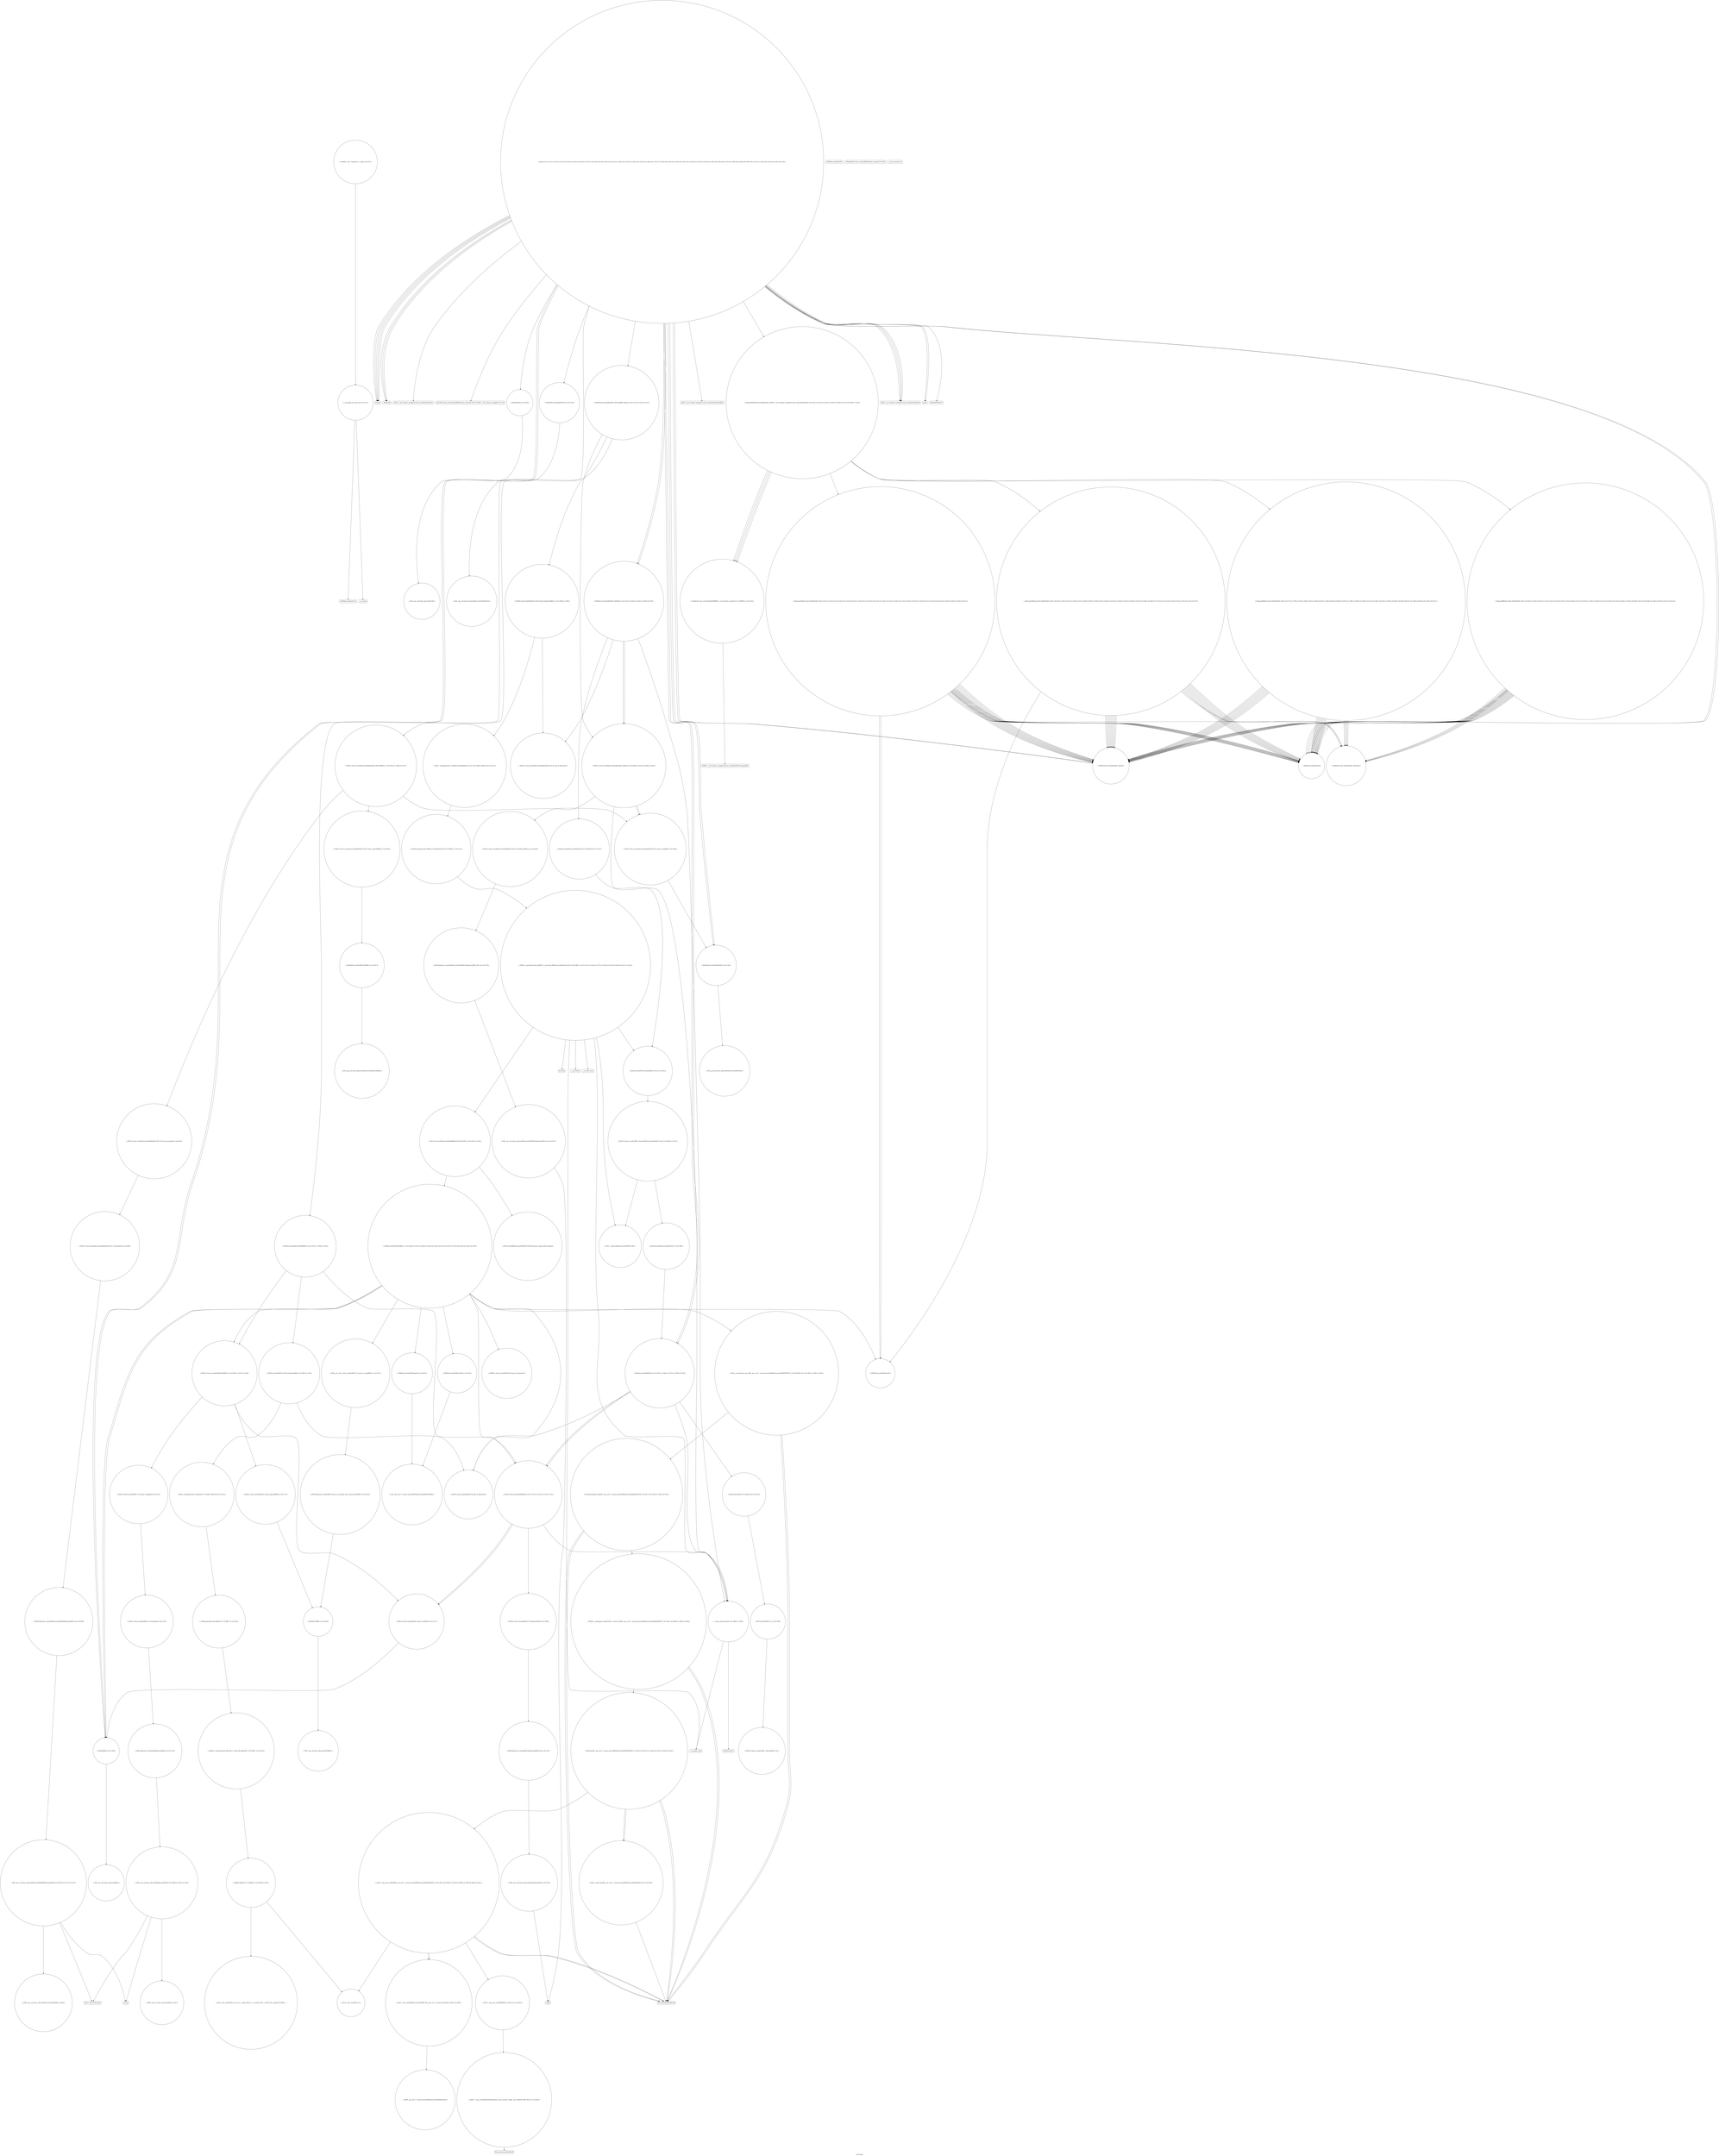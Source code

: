 digraph "Call Graph" {
	label="Call Graph";

	Node0x55fe75d66690 [shape=record,shape=circle,label="{__cxx_global_var_init|{<s0>1|<s1>2}}"];
	Node0x55fe75d66690:s0 -> Node0x55fe75d66710[color=black];
	Node0x55fe75d66690:s1 -> Node0x55fe760074f0[color=black];
	Node0x55fe7600b090 [shape=record,shape=circle,label="{_ZSt7forwardIRKSt6vectorIiSaIiEEEOT_RNSt16remove_referenceIS5_E4typeE}"];
	Node0x55fe760076f0 [shape=record,shape=circle,label="{_ZNKSt6vectorIiSaIiEE4sizeEv}"];
	Node0x55fe76008bf0 [shape=record,shape=circle,label="{_ZNSt16allocator_traitsISaIiEE37select_on_container_copy_constructionERKS0_|{<s0>243}}"];
	Node0x55fe76008bf0:s0 -> Node0x55fe76008c70[color=black];
	Node0x55fe76007a70 [shape=record,shape=circle,label="{main|{<s0>111|<s1>112|<s2>113|<s3>114|<s4>115|<s5>116|<s6>117|<s7>118|<s8>119|<s9>120|<s10>121|<s11>122|<s12>123|<s13>124|<s14>125|<s15>126|<s16>127|<s17>128|<s18>129|<s19>130|<s20>131|<s21>132|<s22>133|<s23>134|<s24>135|<s25>136|<s26>137|<s27>138|<s28>139|<s29>140|<s30>141|<s31>142|<s32>143|<s33>144|<s34>145}}"];
	Node0x55fe76007a70:s0 -> Node0x55fe76007af0[color=black];
	Node0x55fe76007a70:s1 -> Node0x55fe76007af0[color=black];
	Node0x55fe76007a70:s2 -> Node0x55fe76007af0[color=black];
	Node0x55fe76007a70:s3 -> Node0x55fe76007af0[color=black];
	Node0x55fe76007a70:s4 -> Node0x55fe76007af0[color=black];
	Node0x55fe76007a70:s5 -> Node0x55fe76007b70[color=black];
	Node0x55fe76007a70:s6 -> Node0x55fe76007bf0[color=black];
	Node0x55fe76007a70:s7 -> Node0x55fe76007b70[color=black];
	Node0x55fe76007a70:s8 -> Node0x55fe76007c70[color=black];
	Node0x55fe76007a70:s9 -> Node0x55fe76007d70[color=black];
	Node0x55fe76007a70:s10 -> Node0x55fe76007df0[color=black];
	Node0x55fe76007a70:s11 -> Node0x55fe76007e70[color=black];
	Node0x55fe76007a70:s12 -> Node0x55fe76007ef0[color=black];
	Node0x55fe76007a70:s13 -> Node0x55fe76007f70[color=black];
	Node0x55fe76007a70:s14 -> Node0x55fe76007ff0[color=black];
	Node0x55fe76007a70:s15 -> Node0x55fe76008070[color=black];
	Node0x55fe76007a70:s16 -> Node0x55fe76007670[color=black];
	Node0x55fe76007a70:s17 -> Node0x55fe76007770[color=black];
	Node0x55fe76007a70:s18 -> Node0x55fe76007b70[color=black];
	Node0x55fe76007a70:s19 -> Node0x55fe76007f70[color=black];
	Node0x55fe76007a70:s20 -> Node0x55fe76007ff0[color=black];
	Node0x55fe76007a70:s21 -> Node0x55fe76008070[color=black];
	Node0x55fe76007a70:s22 -> Node0x55fe760080f0[color=black];
	Node0x55fe76007a70:s23 -> Node0x55fe76007970[color=black];
	Node0x55fe76007a70:s24 -> Node0x55fe76008170[color=black];
	Node0x55fe76007a70:s25 -> Node0x55fe760081f0[color=black];
	Node0x55fe76007a70:s26 -> Node0x55fe76007670[color=black];
	Node0x55fe76007a70:s27 -> Node0x55fe76007770[color=black];
	Node0x55fe76007a70:s28 -> Node0x55fe760081f0[color=black];
	Node0x55fe76007a70:s29 -> Node0x55fe76008170[color=black];
	Node0x55fe76007a70:s30 -> Node0x55fe76008270[color=black];
	Node0x55fe76007a70:s31 -> Node0x55fe76008370[color=black];
	Node0x55fe76007a70:s32 -> Node0x55fe76008170[color=black];
	Node0x55fe76007a70:s33 -> Node0x55fe76008370[color=black];
	Node0x55fe76007a70:s34 -> Node0x55fe76008170[color=black];
	Node0x55fe76008f70 [shape=record,shape=circle,label="{_ZSt12__miter_baseIN9__gnu_cxx17__normal_iteratorIPKiSt6vectorIiSaIiEEEEET_S8_|{<s0>262}}"];
	Node0x55fe76008f70:s0 -> Node0x55fe76008d70[color=black];
	Node0x55fe76007df0 [shape=record,shape=circle,label="{_ZNSt6vectorIiSaIiEEC2EmRKiRKS0_|{<s0>147|<s1>148|<s2>149}}"];
	Node0x55fe76007df0:s0 -> Node0x55fe76008570[color=black];
	Node0x55fe76007df0:s1 -> Node0x55fe760085f0[color=black];
	Node0x55fe76007df0:s2 -> Node0x55fe76008670[color=black];
	Node0x55fe760092f0 [shape=record,shape=circle,label="{_ZNSt12_Destroy_auxILb0EE9__destroyIPSt6vectorIiSaIiEEEEvT_S6_|{<s0>266|<s1>267}}"];
	Node0x55fe760092f0:s0 -> Node0x55fe7600ae10[color=black];
	Node0x55fe760092f0:s1 -> Node0x55fe76009370[color=black];
	Node0x55fe76008170 [shape=record,shape=Mrecord,label="{_ZNSt7__cxx1112basic_stringIcSt11char_traitsIcESaIcEED1Ev}"];
	Node0x55fe760084f0 [shape=record,shape=circle,label="{_ZN9__gnu_cxx13new_allocatorIiED2Ev}"];
	Node0x55fe76008870 [shape=record,shape=circle,label="{_ZN9__gnu_cxx13new_allocatorIiEC2ERKS1_}"];
	Node0x55fe76009c10 [shape=record,shape=circle,label="{_ZSt24__uninitialized_fill_n_aIPimiiET_S1_T0_RKT1_RSaIT2_E|{<s0>183}}"];
	Node0x55fe76009c10:s0 -> Node0x55fe76009d10[color=black];
	Node0x55fe76009f90 [shape=record,shape=circle,label="{_ZNSt12_Vector_baseIiSaIiEE13_M_deallocateEPim|{<s0>188}}"];
	Node0x55fe76009f90:s0 -> Node0x55fe7600a190[color=black];
	Node0x55fe7600a310 [shape=record,shape=circle,label="{_ZSt8_DestroyIPiiEvT_S1_RSaIT0_E|{<s0>193}}"];
	Node0x55fe7600a310:s0 -> Node0x55fe7600a390[color=black];
	Node0x55fe7600a690 [shape=record,shape=circle,label="{_ZNSt12_Vector_baseISt6vectorIiSaIiEESaIS2_EED2Ev|{<s0>200|<s1>201|<s2>202|<s3>203}}"];
	Node0x55fe7600a690:s0 -> Node0x55fe760093f0[color=black];
	Node0x55fe7600a690:s1 -> Node0x55fe7600a810[color=black];
	Node0x55fe7600a690:s2 -> Node0x55fe7600a810[color=black];
	Node0x55fe7600a690:s3 -> Node0x55fe7600a010[color=black];
	Node0x55fe7600aa10 [shape=record,shape=circle,label="{_ZNSt16allocator_traitsISaISt6vectorIiSaIiEEEE8allocateERS3_m|{<s0>209}}"];
	Node0x55fe7600aa10:s0 -> Node0x55fe7600aa90[color=black];
	Node0x55fe7600ad90 [shape=record,shape=circle,label="{_ZSt10_ConstructISt6vectorIiSaIiEEJRKS2_EEvPT_DpOT0_|{<s0>223|<s1>224}}"];
	Node0x55fe7600ad90:s0 -> Node0x55fe7600b090[color=black];
	Node0x55fe7600ad90:s1 -> Node0x55fe7600b110[color=black];
	Node0x55fe75d66710 [shape=record,shape=Mrecord,label="{_ZNSt8ios_base4InitC1Ev}"];
	Node0x55fe7600b110 [shape=record,shape=circle,label="{_ZNSt6vectorIiSaIiEEC2ERKS1_|{<s0>226|<s1>227|<s2>228|<s3>229|<s4>230|<s5>231|<s6>232|<s7>233|<s8>234|<s9>235|<s10>236}}"];
	Node0x55fe7600b110:s0 -> Node0x55fe760076f0[color=black];
	Node0x55fe7600b110:s1 -> Node0x55fe7600b210[color=black];
	Node0x55fe7600b110:s2 -> Node0x55fe7600b190[color=black];
	Node0x55fe7600b110:s3 -> Node0x55fe76008570[color=black];
	Node0x55fe7600b110:s4 -> Node0x55fe76008070[color=black];
	Node0x55fe7600b110:s5 -> Node0x55fe7600b310[color=black];
	Node0x55fe7600b110:s6 -> Node0x55fe76008b70[color=black];
	Node0x55fe7600b110:s7 -> Node0x55fe76009c90[color=black];
	Node0x55fe7600b110:s8 -> Node0x55fe7600b290[color=black];
	Node0x55fe7600b110:s9 -> Node0x55fe76008070[color=black];
	Node0x55fe7600b110:s10 -> Node0x55fe76008670[color=black];
	Node0x55fe76007770 [shape=record,shape=circle,label="{_ZNSt6vectorIiSaIiEEixEm}"];
	Node0x55fe76008c70 [shape=record,shape=circle,label="{_ZNSaIiEC2ERKS_|{<s0>244}}"];
	Node0x55fe76008c70:s0 -> Node0x55fe76008870[color=black];
	Node0x55fe76007af0 [shape=record,shape=Mrecord,label="{freopen}"];
	Node0x55fe76008ff0 [shape=record,shape=circle,label="{_ZSt13__copy_move_aILb0EPKiPiET1_T0_S4_S3_|{<s0>263}}"];
	Node0x55fe76008ff0:s0 -> Node0x55fe760090f0[color=black];
	Node0x55fe76007e70 [shape=record,shape=circle,label="{_ZNSaISt6vectorIiSaIiEEEC2Ev|{<s0>150}}"];
	Node0x55fe76007e70:s0 -> Node0x55fe7600a490[color=black];
	Node0x55fe76009370 [shape=record,shape=circle,label="{_ZSt8_DestroyISt6vectorIiSaIiEEEvPT_|{<s0>268}}"];
	Node0x55fe76009370:s0 -> Node0x55fe76007ff0[color=black];
	Node0x55fe760081f0 [shape=record,shape=Mrecord,label="{printf}"];
	Node0x55fe76008570 [shape=record,shape=circle,label="{_ZNSt12_Vector_baseIiSaIiEEC2EmRKS0_|{<s0>166|<s1>167|<s2>168}}"];
	Node0x55fe76008570:s0 -> Node0x55fe760086f0[color=black];
	Node0x55fe76008570:s1 -> Node0x55fe76008770[color=black];
	Node0x55fe76008570:s2 -> Node0x55fe760087f0[color=black];
	Node0x55fe760088f0 [shape=record,shape=circle,label="{_ZNSt12_Vector_baseIiSaIiEE11_M_allocateEm|{<s0>178}}"];
	Node0x55fe760088f0:s0 -> Node0x55fe76008970[color=black];
	Node0x55fe76009c90 [shape=record,shape=circle,label="{_ZNSt12_Vector_baseIiSaIiEE19_M_get_Tp_allocatorEv}"];
	Node0x55fe7600a010 [shape=record,shape=circle,label="{__clang_call_terminate|{<s0>189|<s1>190}}"];
	Node0x55fe7600a010:s0 -> Node0x55fe7600a090[color=black];
	Node0x55fe7600a010:s1 -> Node0x55fe7600a110[color=black];
	Node0x55fe7600a390 [shape=record,shape=circle,label="{_ZSt8_DestroyIPiEvT_S1_|{<s0>194}}"];
	Node0x55fe7600a390:s0 -> Node0x55fe7600a410[color=black];
	Node0x55fe7600a710 [shape=record,shape=circle,label="{_ZNSt12_Vector_baseISt6vectorIiSaIiEESaIS2_EE12_Vector_implC2ERKS3_|{<s0>204}}"];
	Node0x55fe7600a710:s0 -> Node0x55fe7600a890[color=black];
	Node0x55fe7600aa90 [shape=record,shape=circle,label="{_ZN9__gnu_cxx13new_allocatorISt6vectorIiSaIiEEE8allocateEmPKv|{<s0>210|<s1>211|<s2>212}}"];
	Node0x55fe7600aa90:s0 -> Node0x55fe7600ab10[color=black];
	Node0x55fe7600aa90:s1 -> Node0x55fe76008af0[color=black];
	Node0x55fe7600aa90:s2 -> Node0x55fe76009b90[color=black];
	Node0x55fe7600ae10 [shape=record,shape=circle,label="{_ZSt11__addressofISt6vectorIiSaIiEEEPT_RS3_}"];
	Node0x55fe76007470 [shape=record,shape=Mrecord,label="{_ZNSt8ios_base4InitD1Ev}"];
	Node0x55fe7600b190 [shape=record,shape=circle,label="{_ZN9__gnu_cxx14__alloc_traitsISaIiEE17_S_select_on_copyERKS1_|{<s0>237}}"];
	Node0x55fe7600b190:s0 -> Node0x55fe76008bf0[color=black];
	Node0x55fe760077f0 [shape=record,shape=circle,label="{_Z6mergeRRSt6vectorIS_IiSaIiEESaIS1_EE|{<s0>28|<s1>29|<s2>30|<s3>31|<s4>32|<s5>33|<s6>34|<s7>35|<s8>36|<s9>37|<s10>38|<s11>39|<s12>40|<s13>41|<s14>42|<s15>43|<s16>44|<s17>45|<s18>46|<s19>47|<s20>48|<s21>49|<s22>50|<s23>51|<s24>52}}"];
	Node0x55fe760077f0:s0 -> Node0x55fe760075f0[color=black];
	Node0x55fe760077f0:s1 -> Node0x55fe760075f0[color=black];
	Node0x55fe760077f0:s2 -> Node0x55fe760075f0[color=black];
	Node0x55fe760077f0:s3 -> Node0x55fe76007670[color=black];
	Node0x55fe760077f0:s4 -> Node0x55fe76007770[color=black];
	Node0x55fe760077f0:s5 -> Node0x55fe76007670[color=black];
	Node0x55fe760077f0:s6 -> Node0x55fe76007770[color=black];
	Node0x55fe760077f0:s7 -> Node0x55fe76007670[color=black];
	Node0x55fe760077f0:s8 -> Node0x55fe76007770[color=black];
	Node0x55fe760077f0:s9 -> Node0x55fe760075f0[color=black];
	Node0x55fe760077f0:s10 -> Node0x55fe760075f0[color=black];
	Node0x55fe760077f0:s11 -> Node0x55fe76007670[color=black];
	Node0x55fe760077f0:s12 -> Node0x55fe76007770[color=black];
	Node0x55fe760077f0:s13 -> Node0x55fe76007670[color=black];
	Node0x55fe760077f0:s14 -> Node0x55fe76007770[color=black];
	Node0x55fe760077f0:s15 -> Node0x55fe76007670[color=black];
	Node0x55fe760077f0:s16 -> Node0x55fe76007770[color=black];
	Node0x55fe760077f0:s17 -> Node0x55fe76007670[color=black];
	Node0x55fe760077f0:s18 -> Node0x55fe76007770[color=black];
	Node0x55fe760077f0:s19 -> Node0x55fe76007670[color=black];
	Node0x55fe760077f0:s20 -> Node0x55fe76007770[color=black];
	Node0x55fe760077f0:s21 -> Node0x55fe76007670[color=black];
	Node0x55fe760077f0:s22 -> Node0x55fe76007770[color=black];
	Node0x55fe760077f0:s23 -> Node0x55fe76007670[color=black];
	Node0x55fe760077f0:s24 -> Node0x55fe76007770[color=black];
	Node0x55fe76008cf0 [shape=record,shape=circle,label="{_ZSt18uninitialized_copyIN9__gnu_cxx17__normal_iteratorIPKiSt6vectorIiSaIiEEEEPiET0_T_SA_S9_|{<s0>245|<s1>246|<s2>247}}"];
	Node0x55fe76008cf0:s0 -> Node0x55fe76008d70[color=black];
	Node0x55fe76008cf0:s1 -> Node0x55fe76008d70[color=black];
	Node0x55fe76008cf0:s2 -> Node0x55fe76008df0[color=black];
	Node0x55fe76007b70 [shape=record,shape=Mrecord,label="{_ZNSirsERi}"];
	Node0x55fe76009070 [shape=record,shape=circle,label="{_ZSt12__niter_baseIPKiSt6vectorIiSaIiEEET_N9__gnu_cxx17__normal_iteratorIS5_T0_EE|{<s0>264}}"];
	Node0x55fe76009070:s0 -> Node0x55fe760091f0[color=black];
	Node0x55fe76007ef0 [shape=record,shape=circle,label="{_ZNSt6vectorIS_IiSaIiEESaIS1_EEC2EmRKS1_RKS2_|{<s0>151|<s1>152|<s2>153}}"];
	Node0x55fe76007ef0:s0 -> Node0x55fe7600a590[color=black];
	Node0x55fe76007ef0:s1 -> Node0x55fe7600a610[color=black];
	Node0x55fe76007ef0:s2 -> Node0x55fe7600a690[color=black];
	Node0x55fe760093f0 [shape=record,shape=circle,label="{_ZNSt12_Vector_baseISt6vectorIiSaIiEESaIS2_EE13_M_deallocateEPS2_m|{<s0>269}}"];
	Node0x55fe760093f0:s0 -> Node0x55fe76009470[color=black];
	Node0x55fe76008270 [shape=record,shape=Mrecord,label="{_ZNSolsEPFRSoS_E}"];
	Node0x55fe760085f0 [shape=record,shape=circle,label="{_ZNSt6vectorIiSaIiEE18_M_fill_initializeEmRKi|{<s0>169|<s1>170}}"];
	Node0x55fe760085f0:s0 -> Node0x55fe76009c90[color=black];
	Node0x55fe760085f0:s1 -> Node0x55fe76009c10[color=black];
	Node0x55fe76008970 [shape=record,shape=circle,label="{_ZNSt16allocator_traitsISaIiEE8allocateERS0_m|{<s0>179}}"];
	Node0x55fe76008970:s0 -> Node0x55fe760089f0[color=black];
	Node0x55fe76009d10 [shape=record,shape=circle,label="{_ZSt20uninitialized_fill_nIPimiET_S1_T0_RKT1_|{<s0>184}}"];
	Node0x55fe76009d10:s0 -> Node0x55fe76009d90[color=black];
	Node0x55fe7600a090 [shape=record,shape=Mrecord,label="{__cxa_begin_catch}"];
	Node0x55fe7600a410 [shape=record,shape=circle,label="{_ZNSt12_Destroy_auxILb1EE9__destroyIPiEEvT_S3_}"];
	Node0x55fe7600a790 [shape=record,shape=circle,label="{_ZNSt12_Vector_baseISt6vectorIiSaIiEESaIS2_EE17_M_create_storageEm|{<s0>205}}"];
	Node0x55fe7600a790:s0 -> Node0x55fe7600a990[color=black];
	Node0x55fe7600ab10 [shape=record,shape=circle,label="{_ZNK9__gnu_cxx13new_allocatorISt6vectorIiSaIiEEE8max_sizeEv}"];
	Node0x55fe7600ae90 [shape=record,shape=circle,label="{_ZSt8_DestroyIPSt6vectorIiSaIiEEEvT_S4_|{<s0>225}}"];
	Node0x55fe7600ae90:s0 -> Node0x55fe760092f0[color=black];
	Node0x55fe760074f0 [shape=record,shape=Mrecord,label="{__cxa_atexit}"];
	Node0x55fe7600b210 [shape=record,shape=circle,label="{_ZNKSt12_Vector_baseIiSaIiEE19_M_get_Tp_allocatorEv}"];
	Node0x55fe76007870 [shape=record,shape=circle,label="{_Z6mergeURSt6vectorIS_IiSaIiEESaIS1_EE|{<s0>53|<s1>54|<s2>55|<s3>56|<s4>57|<s5>58|<s6>59|<s7>60|<s8>61|<s9>62|<s10>63|<s11>64|<s12>65|<s13>66|<s14>67|<s15>68|<s16>69|<s17>70|<s18>71|<s19>72|<s20>73|<s21>74|<s22>75|<s23>76}}"];
	Node0x55fe76007870:s0 -> Node0x55fe760075f0[color=black];
	Node0x55fe76007870:s1 -> Node0x55fe760075f0[color=black];
	Node0x55fe76007870:s2 -> Node0x55fe76007670[color=black];
	Node0x55fe76007870:s3 -> Node0x55fe76007770[color=black];
	Node0x55fe76007870:s4 -> Node0x55fe76007670[color=black];
	Node0x55fe76007870:s5 -> Node0x55fe76007770[color=black];
	Node0x55fe76007870:s6 -> Node0x55fe76007670[color=black];
	Node0x55fe76007870:s7 -> Node0x55fe76007770[color=black];
	Node0x55fe76007870:s8 -> Node0x55fe76007670[color=black];
	Node0x55fe76007870:s9 -> Node0x55fe76007770[color=black];
	Node0x55fe76007870:s10 -> Node0x55fe76007670[color=black];
	Node0x55fe76007870:s11 -> Node0x55fe76007770[color=black];
	Node0x55fe76007870:s12 -> Node0x55fe76007670[color=black];
	Node0x55fe76007870:s13 -> Node0x55fe76007770[color=black];
	Node0x55fe76007870:s14 -> Node0x55fe76007670[color=black];
	Node0x55fe76007870:s15 -> Node0x55fe76007770[color=black];
	Node0x55fe76007870:s16 -> Node0x55fe76007670[color=black];
	Node0x55fe76007870:s17 -> Node0x55fe76007770[color=black];
	Node0x55fe76007870:s18 -> Node0x55fe76007670[color=black];
	Node0x55fe76007870:s19 -> Node0x55fe76007770[color=black];
	Node0x55fe76007870:s20 -> Node0x55fe76007670[color=black];
	Node0x55fe76007870:s21 -> Node0x55fe760076f0[color=black];
	Node0x55fe76007870:s22 -> Node0x55fe76007670[color=black];
	Node0x55fe76007870:s23 -> Node0x55fe76007770[color=black];
	Node0x55fe76008d70 [shape=record,shape=Mrecord,label="{llvm.memcpy.p0i8.p0i8.i64}"];
	Node0x55fe76007bf0 [shape=record,shape=Mrecord,label="{_ZNSt7__cxx1112basic_stringIcSt11char_traitsIcESaIcEEC1Ev}"];
	Node0x55fe760090f0 [shape=record,shape=circle,label="{_ZNSt11__copy_moveILb0ELb1ESt26random_access_iterator_tagE8__copy_mIiEEPT_PKS3_S6_S4_|{<s0>265}}"];
	Node0x55fe760090f0:s0 -> Node0x55fe76009170[color=black];
	Node0x55fe76007f70 [shape=record,shape=circle,label="{_ZNSaISt6vectorIiSaIiEEED2Ev|{<s0>154}}"];
	Node0x55fe76007f70:s0 -> Node0x55fe7600a510[color=black];
	Node0x55fe76009470 [shape=record,shape=circle,label="{_ZNSt16allocator_traitsISaISt6vectorIiSaIiEEEE10deallocateERS3_PS2_m|{<s0>270}}"];
	Node0x55fe76009470:s0 -> Node0x55fe760094f0[color=black];
	Node0x55fe760082f0 [shape=record,shape=Mrecord,label="{_ZSt4endlIcSt11char_traitsIcEERSt13basic_ostreamIT_T0_ES6_}"];
	Node0x55fe76008670 [shape=record,shape=circle,label="{_ZNSt12_Vector_baseIiSaIiEED2Ev|{<s0>171|<s1>172|<s2>173|<s3>174}}"];
	Node0x55fe76008670:s0 -> Node0x55fe76009f90[color=black];
	Node0x55fe76008670:s1 -> Node0x55fe760087f0[color=black];
	Node0x55fe76008670:s2 -> Node0x55fe760087f0[color=black];
	Node0x55fe76008670:s3 -> Node0x55fe7600a010[color=black];
	Node0x55fe760089f0 [shape=record,shape=circle,label="{_ZN9__gnu_cxx13new_allocatorIiE8allocateEmPKv|{<s0>180|<s1>181|<s2>182}}"];
	Node0x55fe760089f0:s0 -> Node0x55fe76008a70[color=black];
	Node0x55fe760089f0:s1 -> Node0x55fe76008af0[color=black];
	Node0x55fe760089f0:s2 -> Node0x55fe76009b90[color=black];
	Node0x55fe76009d90 [shape=record,shape=circle,label="{_ZNSt22__uninitialized_fill_nILb1EE15__uninit_fill_nIPimiEET_S3_T0_RKT1_|{<s0>185}}"];
	Node0x55fe76009d90:s0 -> Node0x55fe76009e10[color=black];
	Node0x55fe7600a110 [shape=record,shape=Mrecord,label="{_ZSt9terminatev}"];
	Node0x55fe7600a490 [shape=record,shape=circle,label="{_ZN9__gnu_cxx13new_allocatorISt6vectorIiSaIiEEEC2Ev}"];
	Node0x55fe7600a810 [shape=record,shape=circle,label="{_ZNSt12_Vector_baseISt6vectorIiSaIiEESaIS2_EE12_Vector_implD2Ev|{<s0>206}}"];
	Node0x55fe7600a810:s0 -> Node0x55fe76007f70[color=black];
	Node0x55fe7600ab90 [shape=record,shape=circle,label="{_ZSt24__uninitialized_fill_n_aIPSt6vectorIiSaIiEEmS2_S2_ET_S4_T0_RKT1_RSaIT2_E|{<s0>213}}"];
	Node0x55fe7600ab90:s0 -> Node0x55fe7600ac90[color=black];
	Node0x55fe7600af10 [shape=record,shape=Mrecord,label="{__cxa_rethrow}"];
	Node0x55fe76007570 [shape=record,shape=circle,label="{_Z6mergeLRSt6vectorIS_IiSaIiEESaIS1_EE|{<s0>3|<s1>4|<s2>5|<s3>6|<s4>7|<s5>8|<s6>9|<s7>10|<s8>11|<s9>12|<s10>13|<s11>14|<s12>15|<s13>16|<s14>17|<s15>18|<s16>19|<s17>20|<s18>21|<s19>22|<s20>23|<s21>24|<s22>25|<s23>26|<s24>27}}"];
	Node0x55fe76007570:s0 -> Node0x55fe760075f0[color=black];
	Node0x55fe76007570:s1 -> Node0x55fe76007670[color=black];
	Node0x55fe76007570:s2 -> Node0x55fe760076f0[color=black];
	Node0x55fe76007570:s3 -> Node0x55fe76007670[color=black];
	Node0x55fe76007570:s4 -> Node0x55fe76007770[color=black];
	Node0x55fe76007570:s5 -> Node0x55fe76007670[color=black];
	Node0x55fe76007570:s6 -> Node0x55fe76007770[color=black];
	Node0x55fe76007570:s7 -> Node0x55fe76007670[color=black];
	Node0x55fe76007570:s8 -> Node0x55fe76007770[color=black];
	Node0x55fe76007570:s9 -> Node0x55fe76007670[color=black];
	Node0x55fe76007570:s10 -> Node0x55fe76007770[color=black];
	Node0x55fe76007570:s11 -> Node0x55fe76007670[color=black];
	Node0x55fe76007570:s12 -> Node0x55fe76007770[color=black];
	Node0x55fe76007570:s13 -> Node0x55fe76007670[color=black];
	Node0x55fe76007570:s14 -> Node0x55fe76007770[color=black];
	Node0x55fe76007570:s15 -> Node0x55fe76007670[color=black];
	Node0x55fe76007570:s16 -> Node0x55fe76007770[color=black];
	Node0x55fe76007570:s17 -> Node0x55fe76007670[color=black];
	Node0x55fe76007570:s18 -> Node0x55fe76007770[color=black];
	Node0x55fe76007570:s19 -> Node0x55fe76007670[color=black];
	Node0x55fe76007570:s20 -> Node0x55fe76007770[color=black];
	Node0x55fe76007570:s21 -> Node0x55fe76007670[color=black];
	Node0x55fe76007570:s22 -> Node0x55fe760076f0[color=black];
	Node0x55fe76007570:s23 -> Node0x55fe76007670[color=black];
	Node0x55fe76007570:s24 -> Node0x55fe76007770[color=black];
	Node0x55fe7600b290 [shape=record,shape=circle,label="{_ZSt22__uninitialized_copy_aIN9__gnu_cxx17__normal_iteratorIPKiSt6vectorIiSaIiEEEEPiiET0_T_SA_S9_RSaIT1_E|{<s0>238|<s1>239|<s2>240}}"];
	Node0x55fe7600b290:s0 -> Node0x55fe76008d70[color=black];
	Node0x55fe7600b290:s1 -> Node0x55fe76008d70[color=black];
	Node0x55fe7600b290:s2 -> Node0x55fe76008cf0[color=black];
	Node0x55fe760078f0 [shape=record,shape=circle,label="{_Z6mergeDRSt6vectorIS_IiSaIiEESaIS1_EE|{<s0>77|<s1>78|<s2>79|<s3>80|<s4>81|<s5>82|<s6>83|<s7>84|<s8>85|<s9>86|<s10>87|<s11>88|<s12>89|<s13>90|<s14>91|<s15>92|<s16>93|<s17>94|<s18>95|<s19>96|<s20>97|<s21>98|<s22>99|<s23>100|<s24>101}}"];
	Node0x55fe760078f0:s0 -> Node0x55fe760075f0[color=black];
	Node0x55fe760078f0:s1 -> Node0x55fe760075f0[color=black];
	Node0x55fe760078f0:s2 -> Node0x55fe760075f0[color=black];
	Node0x55fe760078f0:s3 -> Node0x55fe76007670[color=black];
	Node0x55fe760078f0:s4 -> Node0x55fe76007770[color=black];
	Node0x55fe760078f0:s5 -> Node0x55fe76007670[color=black];
	Node0x55fe760078f0:s6 -> Node0x55fe76007770[color=black];
	Node0x55fe760078f0:s7 -> Node0x55fe76007670[color=black];
	Node0x55fe760078f0:s8 -> Node0x55fe76007770[color=black];
	Node0x55fe760078f0:s9 -> Node0x55fe760075f0[color=black];
	Node0x55fe760078f0:s10 -> Node0x55fe760075f0[color=black];
	Node0x55fe760078f0:s11 -> Node0x55fe76007670[color=black];
	Node0x55fe760078f0:s12 -> Node0x55fe76007770[color=black];
	Node0x55fe760078f0:s13 -> Node0x55fe76007670[color=black];
	Node0x55fe760078f0:s14 -> Node0x55fe76007770[color=black];
	Node0x55fe760078f0:s15 -> Node0x55fe76007670[color=black];
	Node0x55fe760078f0:s16 -> Node0x55fe76007770[color=black];
	Node0x55fe760078f0:s17 -> Node0x55fe76007670[color=black];
	Node0x55fe760078f0:s18 -> Node0x55fe76007770[color=black];
	Node0x55fe760078f0:s19 -> Node0x55fe76007670[color=black];
	Node0x55fe760078f0:s20 -> Node0x55fe76007770[color=black];
	Node0x55fe760078f0:s21 -> Node0x55fe76007670[color=black];
	Node0x55fe760078f0:s22 -> Node0x55fe76007770[color=black];
	Node0x55fe760078f0:s23 -> Node0x55fe76007670[color=black];
	Node0x55fe760078f0:s24 -> Node0x55fe76007770[color=black];
	Node0x55fe76008df0 [shape=record,shape=circle,label="{_ZNSt20__uninitialized_copyILb1EE13__uninit_copyIN9__gnu_cxx17__normal_iteratorIPKiSt6vectorIiSaIiEEEEPiEET0_T_SC_SB_|{<s0>248|<s1>249|<s2>250}}"];
	Node0x55fe76008df0:s0 -> Node0x55fe76008d70[color=black];
	Node0x55fe76008df0:s1 -> Node0x55fe76008d70[color=black];
	Node0x55fe76008df0:s2 -> Node0x55fe76008e70[color=black];
	Node0x55fe76007c70 [shape=record,shape=Mrecord,label="{_ZStrsIcSt11char_traitsIcESaIcEERSt13basic_istreamIT_T0_ES7_RNSt7__cxx1112basic_stringIS4_S5_T1_EE}"];
	Node0x55fe76009170 [shape=record,shape=Mrecord,label="{llvm.memmove.p0i8.p0i8.i64}"];
	Node0x55fe76007ff0 [shape=record,shape=circle,label="{_ZNSt6vectorIiSaIiEED2Ev|{<s0>155|<s1>156|<s2>157|<s3>158|<s4>159}}"];
	Node0x55fe76007ff0:s0 -> Node0x55fe76009c90[color=black];
	Node0x55fe76007ff0:s1 -> Node0x55fe7600a310[color=black];
	Node0x55fe76007ff0:s2 -> Node0x55fe76008670[color=black];
	Node0x55fe76007ff0:s3 -> Node0x55fe76008670[color=black];
	Node0x55fe76007ff0:s4 -> Node0x55fe7600a010[color=black];
	Node0x55fe760094f0 [shape=record,shape=circle,label="{_ZN9__gnu_cxx13new_allocatorISt6vectorIiSaIiEEE10deallocateEPS3_m|{<s0>271}}"];
	Node0x55fe760094f0:s0 -> Node0x55fe7600a290[color=black];
	Node0x55fe76008370 [shape=record,shape=circle,label="{_ZNSt6vectorIS_IiSaIiEESaIS1_EED2Ev|{<s0>161|<s1>162|<s2>163|<s3>164|<s4>165}}"];
	Node0x55fe76008370:s0 -> Node0x55fe7600ac10[color=black];
	Node0x55fe76008370:s1 -> Node0x55fe76009570[color=black];
	Node0x55fe76008370:s2 -> Node0x55fe7600a690[color=black];
	Node0x55fe76008370:s3 -> Node0x55fe7600a690[color=black];
	Node0x55fe76008370:s4 -> Node0x55fe7600a010[color=black];
	Node0x55fe760086f0 [shape=record,shape=circle,label="{_ZNSt12_Vector_baseIiSaIiEE12_Vector_implC2ERKS0_|{<s0>175}}"];
	Node0x55fe760086f0:s0 -> Node0x55fe76008c70[color=black];
	Node0x55fe76008a70 [shape=record,shape=circle,label="{_ZNK9__gnu_cxx13new_allocatorIiE8max_sizeEv}"];
	Node0x55fe76009e10 [shape=record,shape=circle,label="{_ZSt6fill_nIPimiET_S1_T0_RKT1_|{<s0>186|<s1>187}}"];
	Node0x55fe76009e10:s0 -> Node0x55fe76009f10[color=black];
	Node0x55fe76009e10:s1 -> Node0x55fe76009e90[color=black];
	Node0x55fe7600a190 [shape=record,shape=circle,label="{_ZNSt16allocator_traitsISaIiEE10deallocateERS0_Pim|{<s0>191}}"];
	Node0x55fe7600a190:s0 -> Node0x55fe7600a210[color=black];
	Node0x55fe7600a510 [shape=record,shape=circle,label="{_ZN9__gnu_cxx13new_allocatorISt6vectorIiSaIiEEED2Ev}"];
	Node0x55fe7600a890 [shape=record,shape=circle,label="{_ZNSaISt6vectorIiSaIiEEEC2ERKS2_|{<s0>207}}"];
	Node0x55fe7600a890:s0 -> Node0x55fe7600a910[color=black];
	Node0x55fe7600ac10 [shape=record,shape=circle,label="{_ZNSt12_Vector_baseISt6vectorIiSaIiEESaIS2_EE19_M_get_Tp_allocatorEv}"];
	Node0x55fe7600af90 [shape=record,shape=Mrecord,label="{__cxa_end_catch}"];
	Node0x55fe760075f0 [shape=record,shape=circle,label="{_ZNKSt6vectorIS_IiSaIiEESaIS1_EE4sizeEv}"];
	Node0x55fe7600b310 [shape=record,shape=circle,label="{_ZNKSt6vectorIiSaIiEE5beginEv|{<s0>241}}"];
	Node0x55fe7600b310:s0 -> Node0x55fe76009270[color=black];
	Node0x55fe76007970 [shape=record,shape=circle,label="{_Z6adjustRSt6vectorIS_IiSaIiEESaIS1_EENSt7__cxx1112basic_stringIcSt11char_traitsIcESaIcEEE|{<s0>102|<s1>103|<s2>104|<s3>105|<s4>106|<s5>107|<s6>108|<s7>109}}"];
	Node0x55fe76007970:s0 -> Node0x55fe760079f0[color=black];
	Node0x55fe76007970:s1 -> Node0x55fe76007570[color=black];
	Node0x55fe76007970:s2 -> Node0x55fe760079f0[color=black];
	Node0x55fe76007970:s3 -> Node0x55fe760077f0[color=black];
	Node0x55fe76007970:s4 -> Node0x55fe760079f0[color=black];
	Node0x55fe76007970:s5 -> Node0x55fe76007870[color=black];
	Node0x55fe76007970:s6 -> Node0x55fe760079f0[color=black];
	Node0x55fe76007970:s7 -> Node0x55fe760078f0[color=black];
	Node0x55fe76008e70 [shape=record,shape=circle,label="{_ZSt4copyIN9__gnu_cxx17__normal_iteratorIPKiSt6vectorIiSaIiEEEEPiET0_T_SA_S9_|{<s0>251|<s1>252|<s2>253|<s3>254|<s4>255}}"];
	Node0x55fe76008e70:s0 -> Node0x55fe76008d70[color=black];
	Node0x55fe76008e70:s1 -> Node0x55fe76008f70[color=black];
	Node0x55fe76008e70:s2 -> Node0x55fe76008d70[color=black];
	Node0x55fe76008e70:s3 -> Node0x55fe76008f70[color=black];
	Node0x55fe76008e70:s4 -> Node0x55fe76008ef0[color=black];
	Node0x55fe76007cf0 [shape=record,shape=Mrecord,label="{__gxx_personality_v0}"];
	Node0x55fe760091f0 [shape=record,shape=circle,label="{_ZNK9__gnu_cxx17__normal_iteratorIPKiSt6vectorIiSaIiEEE4baseEv}"];
	Node0x55fe76008070 [shape=record,shape=circle,label="{_ZNSaIiED2Ev|{<s0>160}}"];
	Node0x55fe76008070:s0 -> Node0x55fe760084f0[color=black];
	Node0x55fe76009570 [shape=record,shape=circle,label="{_ZSt8_DestroyIPSt6vectorIiSaIiEES2_EvT_S4_RSaIT0_E|{<s0>272}}"];
	Node0x55fe76009570:s0 -> Node0x55fe7600ae90[color=black];
	Node0x55fe760083f0 [shape=record,shape=Mrecord,label="{_ZNKSt7__cxx1112basic_stringIcSt11char_traitsIcESaIcEE7compareEPKc}"];
	Node0x55fe76008770 [shape=record,shape=circle,label="{_ZNSt12_Vector_baseIiSaIiEE17_M_create_storageEm|{<s0>176}}"];
	Node0x55fe76008770:s0 -> Node0x55fe760088f0[color=black];
	Node0x55fe76008af0 [shape=record,shape=Mrecord,label="{_ZSt17__throw_bad_allocv}"];
	Node0x55fe76009e90 [shape=record,shape=circle,label="{_ZSt10__fill_n_aIPimiEN9__gnu_cxx11__enable_ifIXsr11__is_scalarIT1_EE7__valueET_E6__typeES4_T0_RKS3_}"];
	Node0x55fe7600a210 [shape=record,shape=circle,label="{_ZN9__gnu_cxx13new_allocatorIiE10deallocateEPim|{<s0>192}}"];
	Node0x55fe7600a210:s0 -> Node0x55fe7600a290[color=black];
	Node0x55fe7600a590 [shape=record,shape=circle,label="{_ZNSt12_Vector_baseISt6vectorIiSaIiEESaIS2_EEC2EmRKS3_|{<s0>195|<s1>196|<s2>197}}"];
	Node0x55fe7600a590:s0 -> Node0x55fe7600a710[color=black];
	Node0x55fe7600a590:s1 -> Node0x55fe7600a790[color=black];
	Node0x55fe7600a590:s2 -> Node0x55fe7600a810[color=black];
	Node0x55fe7600a910 [shape=record,shape=circle,label="{_ZN9__gnu_cxx13new_allocatorISt6vectorIiSaIiEEEC2ERKS4_}"];
	Node0x55fe7600ac90 [shape=record,shape=circle,label="{_ZSt20uninitialized_fill_nIPSt6vectorIiSaIiEEmS2_ET_S4_T0_RKT1_|{<s0>214}}"];
	Node0x55fe7600ac90:s0 -> Node0x55fe7600ad10[color=black];
	Node0x55fe7600b010 [shape=record,shape=Mrecord,label="{llvm.trap}"];
	Node0x55fe76007670 [shape=record,shape=circle,label="{_ZNSt6vectorIS_IiSaIiEESaIS1_EEixEm}"];
	Node0x55fe76008b70 [shape=record,shape=circle,label="{_ZNKSt6vectorIiSaIiEE3endEv|{<s0>242}}"];
	Node0x55fe76008b70:s0 -> Node0x55fe76009270[color=black];
	Node0x55fe760079f0 [shape=record,shape=circle,label="{_ZSteqIcSt11char_traitsIcESaIcEEbRKNSt7__cxx1112basic_stringIT_T0_T1_EEPKS5_|{<s0>110}}"];
	Node0x55fe760079f0:s0 -> Node0x55fe760083f0[color=black];
	Node0x55fe76008ef0 [shape=record,shape=circle,label="{_ZSt14__copy_move_a2ILb0EN9__gnu_cxx17__normal_iteratorIPKiSt6vectorIiSaIiEEEEPiET1_T0_SA_S9_|{<s0>256|<s1>257|<s2>258|<s3>259|<s4>260|<s5>261}}"];
	Node0x55fe76008ef0:s0 -> Node0x55fe76008d70[color=black];
	Node0x55fe76008ef0:s1 -> Node0x55fe76009070[color=black];
	Node0x55fe76008ef0:s2 -> Node0x55fe76008d70[color=black];
	Node0x55fe76008ef0:s3 -> Node0x55fe76009070[color=black];
	Node0x55fe76008ef0:s4 -> Node0x55fe76009f10[color=black];
	Node0x55fe76008ef0:s5 -> Node0x55fe76008ff0[color=black];
	Node0x55fe76007d70 [shape=record,shape=circle,label="{_ZNSaIiEC2Ev|{<s0>146}}"];
	Node0x55fe76007d70:s0 -> Node0x55fe76008470[color=black];
	Node0x55fe76009270 [shape=record,shape=circle,label="{_ZN9__gnu_cxx17__normal_iteratorIPKiSt6vectorIiSaIiEEEC2ERKS2_}"];
	Node0x55fe760080f0 [shape=record,shape=Mrecord,label="{_ZNSt7__cxx1112basic_stringIcSt11char_traitsIcESaIcEEC1ERKS4_}"];
	Node0x55fe760095f0 [shape=record,shape=circle,label="{_GLOBAL__sub_I_VincentYu_1_1.cpp|{<s0>273}}"];
	Node0x55fe760095f0:s0 -> Node0x55fe75d66690[color=black];
	Node0x55fe76008470 [shape=record,shape=circle,label="{_ZN9__gnu_cxx13new_allocatorIiEC2Ev}"];
	Node0x55fe760087f0 [shape=record,shape=circle,label="{_ZNSt12_Vector_baseIiSaIiEE12_Vector_implD2Ev|{<s0>177}}"];
	Node0x55fe760087f0:s0 -> Node0x55fe76008070[color=black];
	Node0x55fe76009b90 [shape=record,shape=Mrecord,label="{_Znwm}"];
	Node0x55fe76009f10 [shape=record,shape=circle,label="{_ZSt12__niter_baseIPiET_S1_}"];
	Node0x55fe7600a290 [shape=record,shape=Mrecord,label="{_ZdlPv}"];
	Node0x55fe7600a610 [shape=record,shape=circle,label="{_ZNSt6vectorIS_IiSaIiEESaIS1_EE18_M_fill_initializeEmRKS1_|{<s0>198|<s1>199}}"];
	Node0x55fe7600a610:s0 -> Node0x55fe7600ac10[color=black];
	Node0x55fe7600a610:s1 -> Node0x55fe7600ab90[color=black];
	Node0x55fe7600a990 [shape=record,shape=circle,label="{_ZNSt12_Vector_baseISt6vectorIiSaIiEESaIS2_EE11_M_allocateEm|{<s0>208}}"];
	Node0x55fe7600a990:s0 -> Node0x55fe7600aa10[color=black];
	Node0x55fe7600ad10 [shape=record,shape=circle,label="{_ZNSt22__uninitialized_fill_nILb0EE15__uninit_fill_nIPSt6vectorIiSaIiEEmS4_EET_S6_T0_RKT1_|{<s0>215|<s1>216|<s2>217|<s3>218|<s4>219|<s5>220|<s6>221|<s7>222}}"];
	Node0x55fe7600ad10:s0 -> Node0x55fe7600ae10[color=black];
	Node0x55fe7600ad10:s1 -> Node0x55fe7600ad90[color=black];
	Node0x55fe7600ad10:s2 -> Node0x55fe7600a090[color=black];
	Node0x55fe7600ad10:s3 -> Node0x55fe7600ae90[color=black];
	Node0x55fe7600ad10:s4 -> Node0x55fe7600af10[color=black];
	Node0x55fe7600ad10:s5 -> Node0x55fe7600af90[color=black];
	Node0x55fe7600ad10:s6 -> Node0x55fe7600b010[color=black];
	Node0x55fe7600ad10:s7 -> Node0x55fe7600a010[color=black];
}

